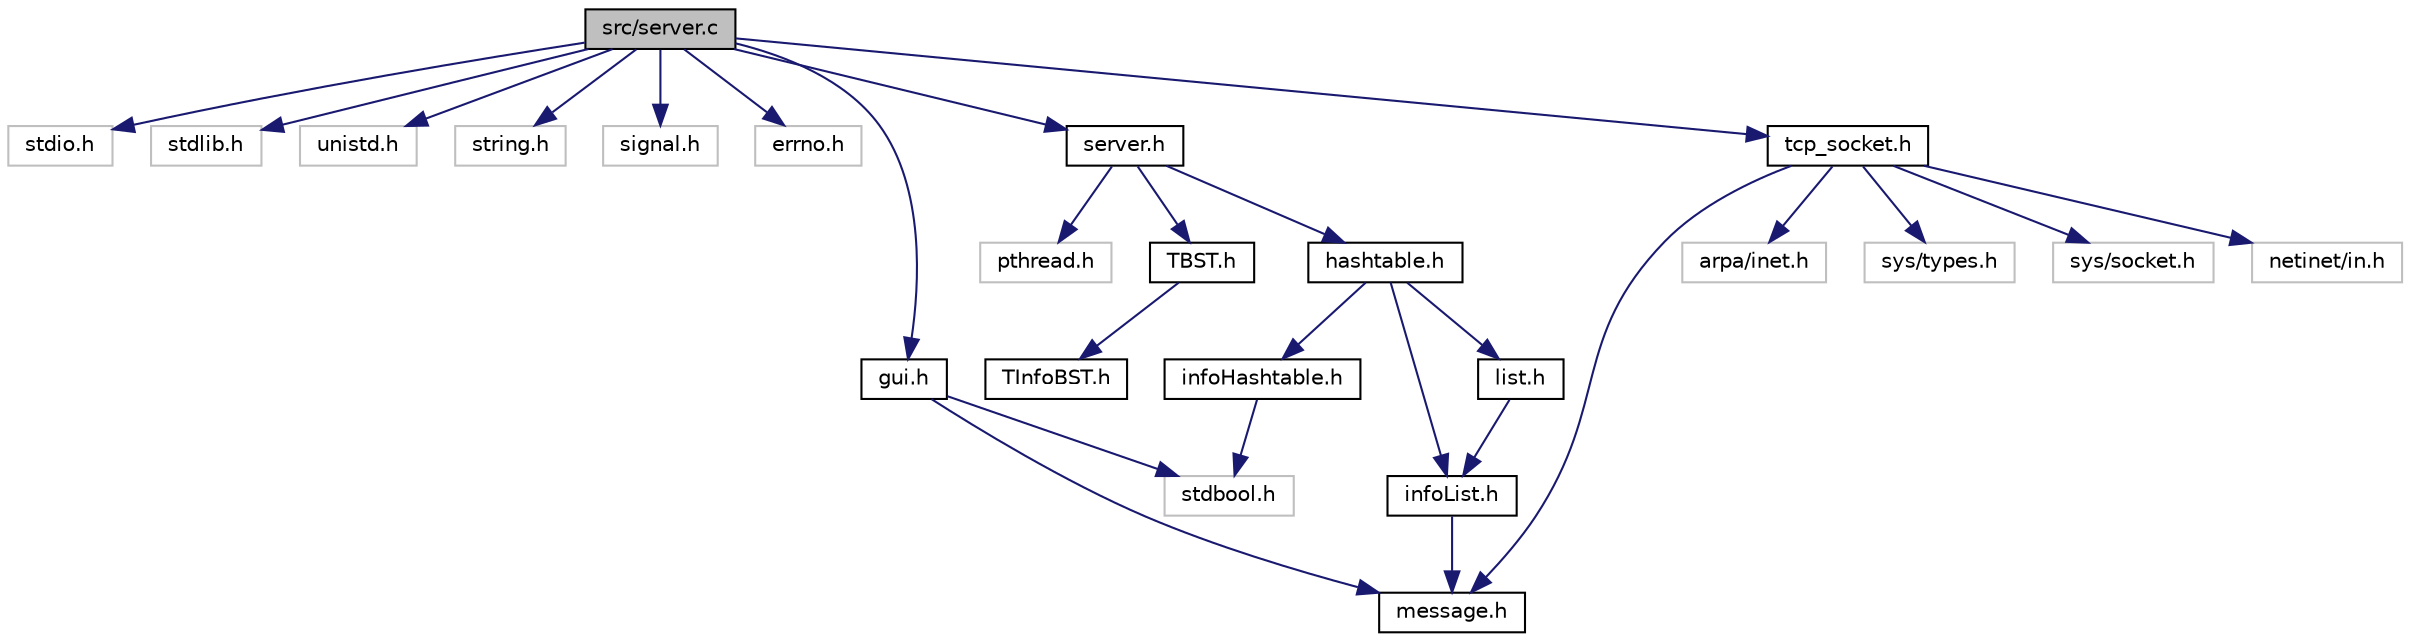 digraph "src/server.c"
{
 // LATEX_PDF_SIZE
  edge [fontname="Helvetica",fontsize="10",labelfontname="Helvetica",labelfontsize="10"];
  node [fontname="Helvetica",fontsize="10",shape=record];
  Node1 [label="src/server.c",height=0.2,width=0.4,color="black", fillcolor="grey75", style="filled", fontcolor="black",tooltip="Server implementation of gagchat."];
  Node1 -> Node2 [color="midnightblue",fontsize="10",style="solid"];
  Node2 [label="stdio.h",height=0.2,width=0.4,color="grey75", fillcolor="white", style="filled",tooltip=" "];
  Node1 -> Node3 [color="midnightblue",fontsize="10",style="solid"];
  Node3 [label="stdlib.h",height=0.2,width=0.4,color="grey75", fillcolor="white", style="filled",tooltip=" "];
  Node1 -> Node4 [color="midnightblue",fontsize="10",style="solid"];
  Node4 [label="unistd.h",height=0.2,width=0.4,color="grey75", fillcolor="white", style="filled",tooltip=" "];
  Node1 -> Node5 [color="midnightblue",fontsize="10",style="solid"];
  Node5 [label="string.h",height=0.2,width=0.4,color="grey75", fillcolor="white", style="filled",tooltip=" "];
  Node1 -> Node6 [color="midnightblue",fontsize="10",style="solid"];
  Node6 [label="signal.h",height=0.2,width=0.4,color="grey75", fillcolor="white", style="filled",tooltip=" "];
  Node1 -> Node7 [color="midnightblue",fontsize="10",style="solid"];
  Node7 [label="errno.h",height=0.2,width=0.4,color="grey75", fillcolor="white", style="filled",tooltip=" "];
  Node1 -> Node8 [color="midnightblue",fontsize="10",style="solid"];
  Node8 [label="server.h",height=0.2,width=0.4,color="black", fillcolor="white", style="filled",URL="$server_8h.html",tooltip="Server header file."];
  Node8 -> Node9 [color="midnightblue",fontsize="10",style="solid"];
  Node9 [label="pthread.h",height=0.2,width=0.4,color="grey75", fillcolor="white", style="filled",tooltip=" "];
  Node8 -> Node10 [color="midnightblue",fontsize="10",style="solid"];
  Node10 [label="hashtable.h",height=0.2,width=0.4,color="black", fillcolor="white", style="filled",URL="$hashtable_8h.html",tooltip=" "];
  Node10 -> Node11 [color="midnightblue",fontsize="10",style="solid"];
  Node11 [label="infoHashtable.h",height=0.2,width=0.4,color="black", fillcolor="white", style="filled",URL="$infoHashtable_8h.html",tooltip=" "];
  Node11 -> Node12 [color="midnightblue",fontsize="10",style="solid"];
  Node12 [label="stdbool.h",height=0.2,width=0.4,color="grey75", fillcolor="white", style="filled",tooltip=" "];
  Node10 -> Node13 [color="midnightblue",fontsize="10",style="solid"];
  Node13 [label="infoList.h",height=0.2,width=0.4,color="black", fillcolor="white", style="filled",URL="$infoList_8h.html",tooltip=" "];
  Node13 -> Node14 [color="midnightblue",fontsize="10",style="solid"];
  Node14 [label="message.h",height=0.2,width=0.4,color="black", fillcolor="white", style="filled",URL="$message_8h.html",tooltip="Definition of struct Message."];
  Node10 -> Node15 [color="midnightblue",fontsize="10",style="solid"];
  Node15 [label="list.h",height=0.2,width=0.4,color="black", fillcolor="white", style="filled",URL="$list_8h.html",tooltip=" "];
  Node15 -> Node13 [color="midnightblue",fontsize="10",style="solid"];
  Node8 -> Node16 [color="midnightblue",fontsize="10",style="solid"];
  Node16 [label="TBST.h",height=0.2,width=0.4,color="black", fillcolor="white", style="filled",URL="$TBST_8h.html",tooltip=" "];
  Node16 -> Node17 [color="midnightblue",fontsize="10",style="solid"];
  Node17 [label="TInfoBST.h",height=0.2,width=0.4,color="black", fillcolor="white", style="filled",URL="$TInfoBST_8h.html",tooltip=" "];
  Node1 -> Node18 [color="midnightblue",fontsize="10",style="solid"];
  Node18 [label="tcp_socket.h",height=0.2,width=0.4,color="black", fillcolor="white", style="filled",URL="$tcp__socket_8h.html",tooltip="Implementation of tcp socket both for client and server."];
  Node18 -> Node19 [color="midnightblue",fontsize="10",style="solid"];
  Node19 [label="sys/types.h",height=0.2,width=0.4,color="grey75", fillcolor="white", style="filled",tooltip=" "];
  Node18 -> Node20 [color="midnightblue",fontsize="10",style="solid"];
  Node20 [label="sys/socket.h",height=0.2,width=0.4,color="grey75", fillcolor="white", style="filled",tooltip=" "];
  Node18 -> Node21 [color="midnightblue",fontsize="10",style="solid"];
  Node21 [label="netinet/in.h",height=0.2,width=0.4,color="grey75", fillcolor="white", style="filled",tooltip=" "];
  Node18 -> Node22 [color="midnightblue",fontsize="10",style="solid"];
  Node22 [label="arpa/inet.h",height=0.2,width=0.4,color="grey75", fillcolor="white", style="filled",tooltip=" "];
  Node18 -> Node14 [color="midnightblue",fontsize="10",style="solid"];
  Node1 -> Node23 [color="midnightblue",fontsize="10",style="solid"];
  Node23 [label="gui.h",height=0.2,width=0.4,color="black", fillcolor="white", style="filled",URL="$gui_8h.html",tooltip=" "];
  Node23 -> Node12 [color="midnightblue",fontsize="10",style="solid"];
  Node23 -> Node14 [color="midnightblue",fontsize="10",style="solid"];
}
